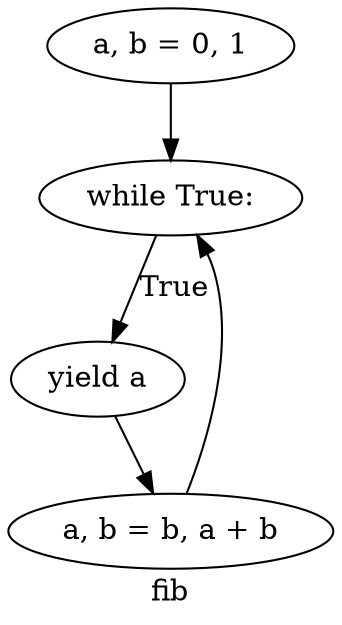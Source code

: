 	digraph clusterfib {
		graph [label=fib]
		3 [label="a, b = 0, 1
"]
		4 [label="while True:
"]
		5 [label="yield a
"]
		7 [label="a, b = b, a + b
"]
		7 -> 4 [label=""]
		5 -> 7 [label=""]
		4 -> 5 [label=True
]
		3 -> 4 [label=""]
	}
